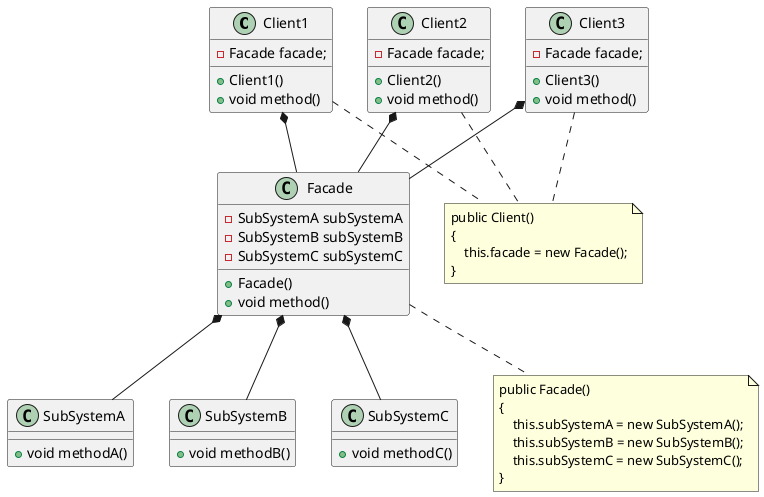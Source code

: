 @startuml

Client1 *-- Facade
Client2 *-- Facade
Client3 *-- Facade

Facade *-- SubSystemA
Facade *-- SubSystemB
Facade *-- SubSystemC

class Client1 {
  -Facade facade;

  +Client1()
  +void method()
}

class Client2 {
  -Facade facade;

  +Client2()
  +void method()
}

class Client3 {
  -Facade facade;

  +Client3()
  +void method()
}

class Facade {
  -SubSystemA subSystemA
  -SubSystemB subSystemB
  -SubSystemC subSystemC

  +Facade()
  +void method()
}

class SubSystemA {
  +void methodA()
}

class SubSystemB {
  +void methodB()
}

class SubSystemC {
  +void methodC()
}

note as N
    public Client()
    {
        this.facade = new Facade();
    }
end note

Client1 .. N
Client2 .. N
Client3 .. N

note as M
    public Facade()
    {
        this.subSystemA = new SubSystemA();
        this.subSystemB = new SubSystemB();
        this.subSystemC = new SubSystemC();
    }
end note

Facade .. M

@enduml